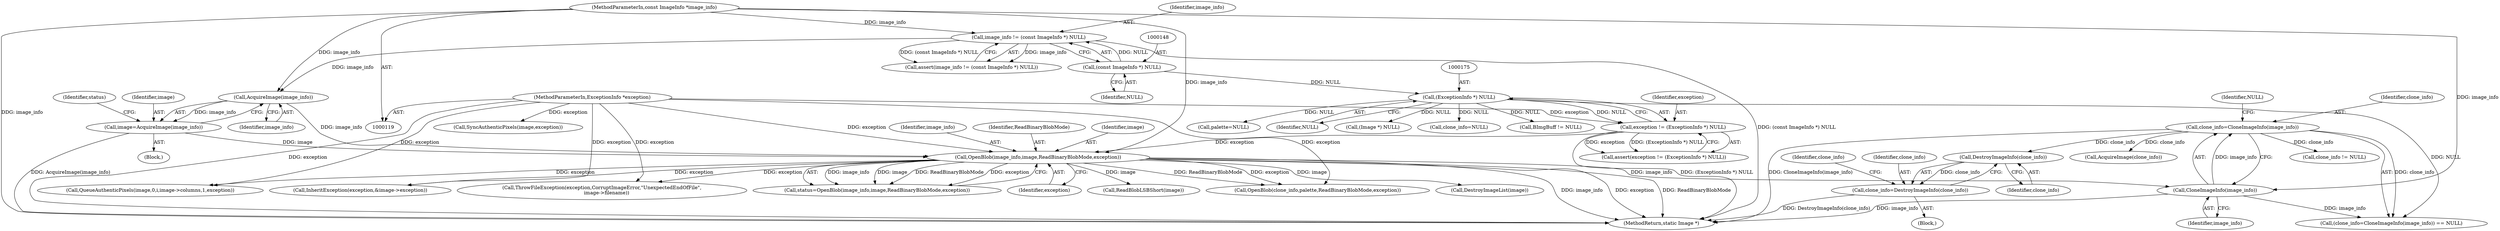 digraph "0_ImageMagick_f6e9d0d9955e85bdd7540b251cd50d598dacc5e6_7@pointer" {
"1000596" [label="(Call,DestroyImageInfo(clone_info))"];
"1000458" [label="(Call,clone_info=CloneImageInfo(image_info))"];
"1000460" [label="(Call,CloneImageInfo(image_info))"];
"1000189" [label="(Call,OpenBlob(image_info,image,ReadBinaryBlobMode,exception))"];
"1000185" [label="(Call,AcquireImage(image_info))"];
"1000145" [label="(Call,image_info != (const ImageInfo *) NULL)"];
"1000120" [label="(MethodParameterIn,const ImageInfo *image_info)"];
"1000147" [label="(Call,(const ImageInfo *) NULL)"];
"1000183" [label="(Call,image=AcquireImage(image_info))"];
"1000172" [label="(Call,exception != (ExceptionInfo *) NULL)"];
"1000121" [label="(MethodParameterIn,ExceptionInfo *exception)"];
"1000174" [label="(Call,(ExceptionInfo *) NULL)"];
"1000594" [label="(Call,clone_info=DestroyImageInfo(clone_info))"];
"1001446" [label="(MethodReturn,static Image *)"];
"1001420" [label="(Call,clone_info != NULL)"];
"1000458" [label="(Call,clone_info=CloneImageInfo(image_info))"];
"1000457" [label="(Call,(clone_info=CloneImageInfo(image_info)) == NULL)"];
"1000461" [label="(Identifier,image_info)"];
"1000190" [label="(Identifier,image_info)"];
"1000188" [label="(Identifier,status)"];
"1000597" [label="(Identifier,clone_info)"];
"1000192" [label="(Identifier,ReadBinaryBlobMode)"];
"1000121" [label="(MethodParameterIn,ExceptionInfo *exception)"];
"1000174" [label="(Call,(ExceptionInfo *) NULL)"];
"1000187" [label="(Call,status=OpenBlob(image_info,image,ReadBinaryBlobMode,exception))"];
"1000144" [label="(Call,assert(image_info != (const ImageInfo *) NULL))"];
"1000183" [label="(Call,image=AcquireImage(image_info))"];
"1000193" [label="(Identifier,exception)"];
"1000459" [label="(Identifier,clone_info)"];
"1000184" [label="(Identifier,image)"];
"1001395" [label="(Call,SyncAuthenticPixels(image,exception))"];
"1000186" [label="(Identifier,image_info)"];
"1000207" [label="(Call,palette=NULL)"];
"1000599" [label="(Identifier,clone_info)"];
"1000185" [label="(Call,AcquireImage(image_info))"];
"1001352" [label="(Call,QueueAuthenticPixels(image,0,i,image->columns,1,exception))"];
"1000447" [label="(Call,InheritException(exception,&image->exception))"];
"1000462" [label="(Identifier,NULL)"];
"1000189" [label="(Call,OpenBlob(image_info,image,ReadBinaryBlobMode,exception))"];
"1000149" [label="(Identifier,NULL)"];
"1000176" [label="(Identifier,NULL)"];
"1000596" [label="(Call,DestroyImageInfo(clone_info))"];
"1000217" [label="(Call,ReadBlobLSBShort(image))"];
"1000594" [label="(Call,clone_info=DestroyImageInfo(clone_info))"];
"1000204" [label="(Call,(Image *) NULL)"];
"1000172" [label="(Call,exception != (ExceptionInfo *) NULL)"];
"1000210" [label="(Call,clone_info=NULL)"];
"1000595" [label="(Identifier,clone_info)"];
"1001402" [label="(Call,BImgBuff != NULL)"];
"1000120" [label="(MethodParameterIn,const ImageInfo *image_info)"];
"1000171" [label="(Call,assert(exception != (ExceptionInfo *) NULL))"];
"1000460" [label="(Call,CloneImageInfo(image_info))"];
"1000173" [label="(Identifier,exception)"];
"1000606" [label="(Call,AcquireImage(clone_info))"];
"1000612" [label="(Call,OpenBlob(clone_info,palette,ReadBinaryBlobMode,exception))"];
"1000122" [label="(Block,)"];
"1001432" [label="(Call,ThrowFileException(exception,CorruptImageError,\"UnexpectedEndOfFile\",\n      image->filename))"];
"1000593" [label="(Block,)"];
"1000201" [label="(Call,DestroyImageList(image))"];
"1000145" [label="(Call,image_info != (const ImageInfo *) NULL)"];
"1000191" [label="(Identifier,image)"];
"1000147" [label="(Call,(const ImageInfo *) NULL)"];
"1000146" [label="(Identifier,image_info)"];
"1000596" -> "1000594"  [label="AST: "];
"1000596" -> "1000597"  [label="CFG: "];
"1000597" -> "1000596"  [label="AST: "];
"1000594" -> "1000596"  [label="CFG: "];
"1000596" -> "1000594"  [label="DDG: clone_info"];
"1000458" -> "1000596"  [label="DDG: clone_info"];
"1000458" -> "1000457"  [label="AST: "];
"1000458" -> "1000460"  [label="CFG: "];
"1000459" -> "1000458"  [label="AST: "];
"1000460" -> "1000458"  [label="AST: "];
"1000462" -> "1000458"  [label="CFG: "];
"1000458" -> "1001446"  [label="DDG: CloneImageInfo(image_info)"];
"1000458" -> "1000457"  [label="DDG: clone_info"];
"1000460" -> "1000458"  [label="DDG: image_info"];
"1000458" -> "1000606"  [label="DDG: clone_info"];
"1000458" -> "1001420"  [label="DDG: clone_info"];
"1000460" -> "1000461"  [label="CFG: "];
"1000461" -> "1000460"  [label="AST: "];
"1000460" -> "1001446"  [label="DDG: image_info"];
"1000460" -> "1000457"  [label="DDG: image_info"];
"1000189" -> "1000460"  [label="DDG: image_info"];
"1000120" -> "1000460"  [label="DDG: image_info"];
"1000189" -> "1000187"  [label="AST: "];
"1000189" -> "1000193"  [label="CFG: "];
"1000190" -> "1000189"  [label="AST: "];
"1000191" -> "1000189"  [label="AST: "];
"1000192" -> "1000189"  [label="AST: "];
"1000193" -> "1000189"  [label="AST: "];
"1000187" -> "1000189"  [label="CFG: "];
"1000189" -> "1001446"  [label="DDG: image_info"];
"1000189" -> "1001446"  [label="DDG: exception"];
"1000189" -> "1001446"  [label="DDG: ReadBinaryBlobMode"];
"1000189" -> "1000187"  [label="DDG: image_info"];
"1000189" -> "1000187"  [label="DDG: image"];
"1000189" -> "1000187"  [label="DDG: ReadBinaryBlobMode"];
"1000189" -> "1000187"  [label="DDG: exception"];
"1000185" -> "1000189"  [label="DDG: image_info"];
"1000120" -> "1000189"  [label="DDG: image_info"];
"1000183" -> "1000189"  [label="DDG: image"];
"1000172" -> "1000189"  [label="DDG: exception"];
"1000121" -> "1000189"  [label="DDG: exception"];
"1000189" -> "1000201"  [label="DDG: image"];
"1000189" -> "1000217"  [label="DDG: image"];
"1000189" -> "1000447"  [label="DDG: exception"];
"1000189" -> "1000612"  [label="DDG: ReadBinaryBlobMode"];
"1000189" -> "1000612"  [label="DDG: exception"];
"1000189" -> "1001352"  [label="DDG: exception"];
"1000189" -> "1001432"  [label="DDG: exception"];
"1000185" -> "1000183"  [label="AST: "];
"1000185" -> "1000186"  [label="CFG: "];
"1000186" -> "1000185"  [label="AST: "];
"1000183" -> "1000185"  [label="CFG: "];
"1000185" -> "1000183"  [label="DDG: image_info"];
"1000145" -> "1000185"  [label="DDG: image_info"];
"1000120" -> "1000185"  [label="DDG: image_info"];
"1000145" -> "1000144"  [label="AST: "];
"1000145" -> "1000147"  [label="CFG: "];
"1000146" -> "1000145"  [label="AST: "];
"1000147" -> "1000145"  [label="AST: "];
"1000144" -> "1000145"  [label="CFG: "];
"1000145" -> "1001446"  [label="DDG: (const ImageInfo *) NULL"];
"1000145" -> "1000144"  [label="DDG: image_info"];
"1000145" -> "1000144"  [label="DDG: (const ImageInfo *) NULL"];
"1000120" -> "1000145"  [label="DDG: image_info"];
"1000147" -> "1000145"  [label="DDG: NULL"];
"1000120" -> "1000119"  [label="AST: "];
"1000120" -> "1001446"  [label="DDG: image_info"];
"1000147" -> "1000149"  [label="CFG: "];
"1000148" -> "1000147"  [label="AST: "];
"1000149" -> "1000147"  [label="AST: "];
"1000147" -> "1000174"  [label="DDG: NULL"];
"1000183" -> "1000122"  [label="AST: "];
"1000184" -> "1000183"  [label="AST: "];
"1000188" -> "1000183"  [label="CFG: "];
"1000183" -> "1001446"  [label="DDG: AcquireImage(image_info)"];
"1000172" -> "1000171"  [label="AST: "];
"1000172" -> "1000174"  [label="CFG: "];
"1000173" -> "1000172"  [label="AST: "];
"1000174" -> "1000172"  [label="AST: "];
"1000171" -> "1000172"  [label="CFG: "];
"1000172" -> "1001446"  [label="DDG: (ExceptionInfo *) NULL"];
"1000172" -> "1000171"  [label="DDG: exception"];
"1000172" -> "1000171"  [label="DDG: (ExceptionInfo *) NULL"];
"1000121" -> "1000172"  [label="DDG: exception"];
"1000174" -> "1000172"  [label="DDG: NULL"];
"1000121" -> "1000119"  [label="AST: "];
"1000121" -> "1001446"  [label="DDG: exception"];
"1000121" -> "1000447"  [label="DDG: exception"];
"1000121" -> "1000612"  [label="DDG: exception"];
"1000121" -> "1001352"  [label="DDG: exception"];
"1000121" -> "1001395"  [label="DDG: exception"];
"1000121" -> "1001432"  [label="DDG: exception"];
"1000174" -> "1000176"  [label="CFG: "];
"1000175" -> "1000174"  [label="AST: "];
"1000176" -> "1000174"  [label="AST: "];
"1000174" -> "1000204"  [label="DDG: NULL"];
"1000174" -> "1000207"  [label="DDG: NULL"];
"1000174" -> "1000210"  [label="DDG: NULL"];
"1000174" -> "1000457"  [label="DDG: NULL"];
"1000174" -> "1001402"  [label="DDG: NULL"];
"1000594" -> "1000593"  [label="AST: "];
"1000595" -> "1000594"  [label="AST: "];
"1000599" -> "1000594"  [label="CFG: "];
"1000594" -> "1001446"  [label="DDG: DestroyImageInfo(clone_info)"];
}
